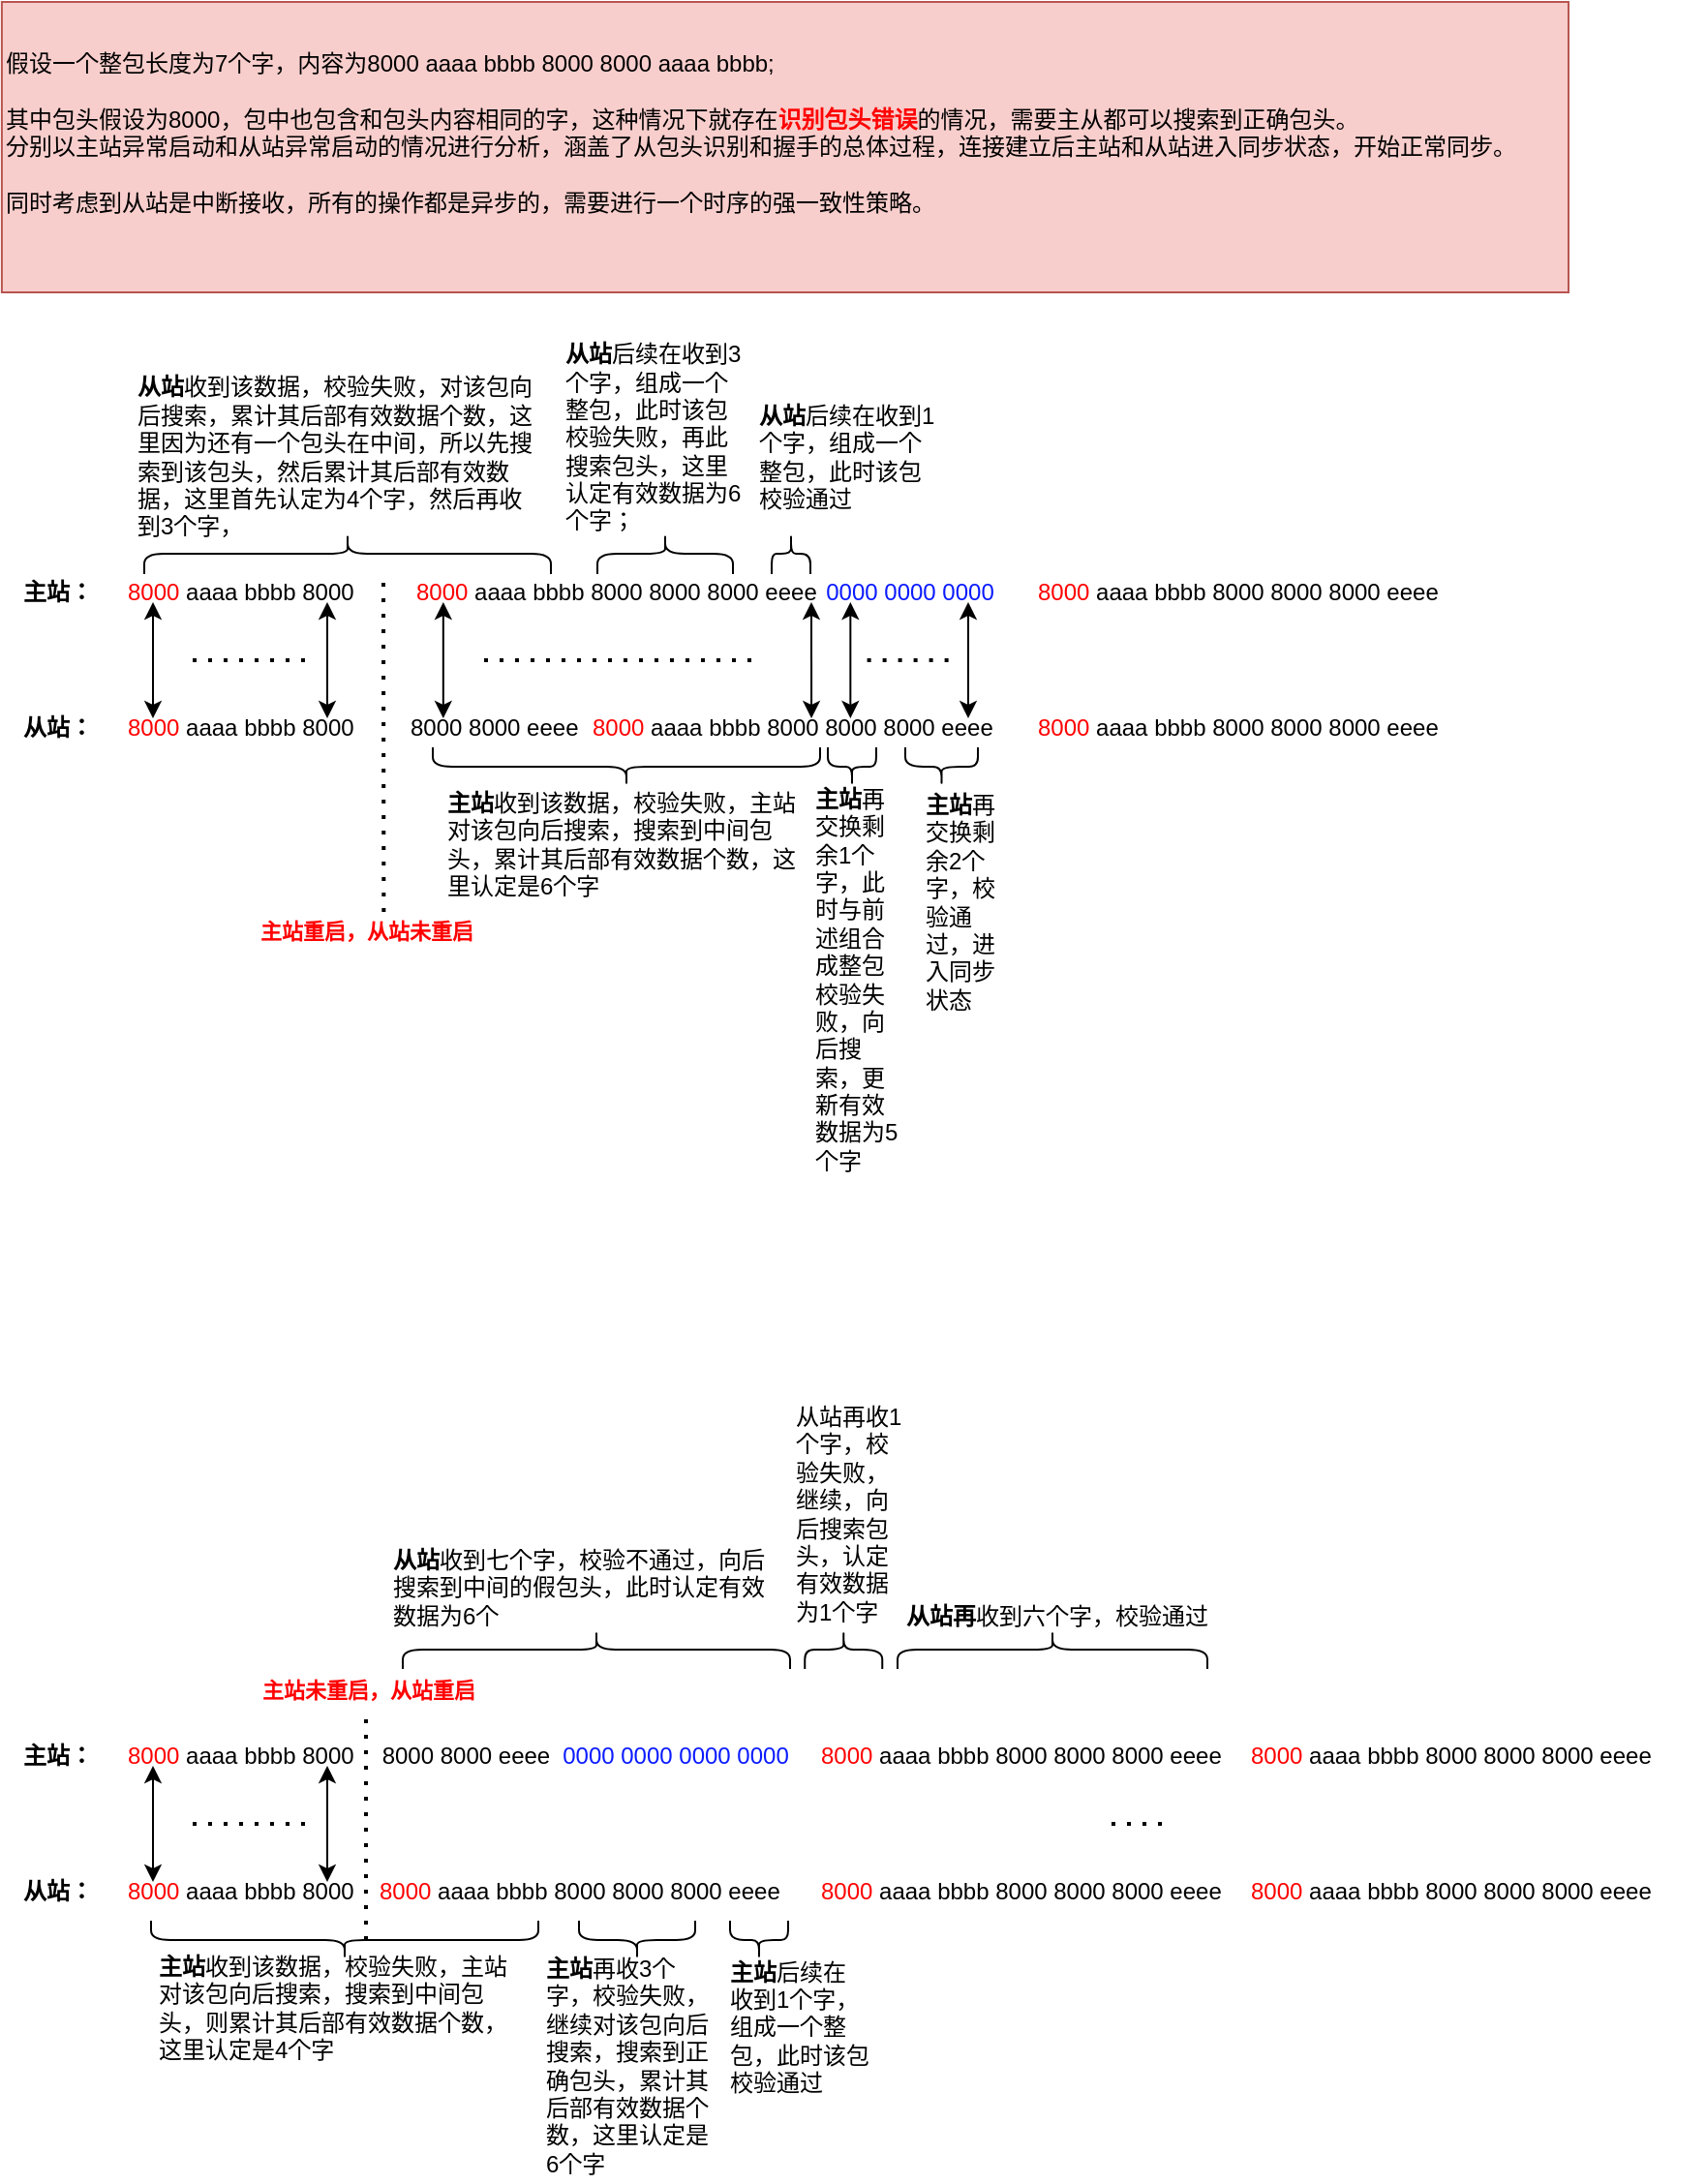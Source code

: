 <mxfile version="24.4.7" type="github">
  <diagram name="第 1 页" id="r7JxcP4SL_vGcXnUMuKB">
    <mxGraphModel dx="659" dy="1569" grid="1" gridSize="10" guides="1" tooltips="1" connect="1" arrows="1" fold="1" page="1" pageScale="1" pageWidth="827" pageHeight="1169" math="0" shadow="0">
      <root>
        <mxCell id="0" />
        <mxCell id="1" parent="0" />
        <mxCell id="kQQk8XXsAN1Bgewj3zPt-40" value="&lt;font color=&quot;#ff0000&quot;&gt;8000&lt;/font&gt; aaaa bbbb 8000 8000 8000 eeee" style="text;strokeColor=none;fillColor=none;align=left;verticalAlign=middle;spacingLeft=4;spacingRight=4;overflow=hidden;points=[[0,0.5],[1,0.5]];portConstraint=eastwest;rotatable=0;whiteSpace=wrap;html=1;" parent="1" vertex="1">
          <mxGeometry x="209" y="220" width="240" height="30" as="geometry" />
        </mxCell>
        <mxCell id="kQQk8XXsAN1Bgewj3zPt-41" value="&lt;font color=&quot;#ff0000&quot;&gt;8000&lt;/font&gt; aaaa bbbb 8000 8000 8000 eeee" style="text;strokeColor=none;fillColor=none;align=left;verticalAlign=middle;spacingLeft=4;spacingRight=4;overflow=hidden;points=[[0,0.5],[1,0.5]];portConstraint=eastwest;rotatable=0;whiteSpace=wrap;html=1;" parent="1" vertex="1">
          <mxGeometry x="530" y="220" width="240" height="30" as="geometry" />
        </mxCell>
        <mxCell id="kQQk8XXsAN1Bgewj3zPt-42" value="&lt;b&gt;主站：&lt;/b&gt;" style="text;html=1;strokeColor=none;fillColor=none;align=center;verticalAlign=middle;whiteSpace=wrap;rounded=0;" parent="1" vertex="1">
          <mxGeometry y="220" width="60" height="30" as="geometry" />
        </mxCell>
        <mxCell id="kQQk8XXsAN1Bgewj3zPt-43" value="8000 8000 eeee" style="text;strokeColor=none;fillColor=none;align=left;verticalAlign=middle;spacingLeft=4;spacingRight=4;overflow=hidden;points=[[0,0.5],[1,0.5]];portConstraint=eastwest;rotatable=0;whiteSpace=wrap;html=1;" parent="1" vertex="1">
          <mxGeometry x="205.63" y="290" width="240" height="30" as="geometry" />
        </mxCell>
        <mxCell id="kQQk8XXsAN1Bgewj3zPt-44" value="&lt;font color=&quot;#ff0303&quot;&gt;8000&lt;/font&gt; aaaa bbbb 8000 8000 8000 eeee" style="text;strokeColor=none;fillColor=none;align=left;verticalAlign=middle;spacingLeft=4;spacingRight=4;overflow=hidden;points=[[0,0.5],[1,0.5]];portConstraint=eastwest;rotatable=0;whiteSpace=wrap;html=1;" parent="1" vertex="1">
          <mxGeometry x="300" y="290" width="240" height="30" as="geometry" />
        </mxCell>
        <mxCell id="kQQk8XXsAN1Bgewj3zPt-45" value="&lt;font color=&quot;#ff0000&quot;&gt;8000&lt;/font&gt; aaaa bbbb 8000 8000 8000 eeee" style="text;strokeColor=none;fillColor=none;align=left;verticalAlign=middle;spacingLeft=4;spacingRight=4;overflow=hidden;points=[[0,0.5],[1,0.5]];portConstraint=eastwest;rotatable=0;whiteSpace=wrap;html=1;" parent="1" vertex="1">
          <mxGeometry x="530" y="290" width="240" height="30" as="geometry" />
        </mxCell>
        <mxCell id="kQQk8XXsAN1Bgewj3zPt-46" value="&lt;b&gt;从站：&lt;/b&gt;" style="text;html=1;strokeColor=none;fillColor=none;align=center;verticalAlign=middle;whiteSpace=wrap;rounded=0;" parent="1" vertex="1">
          <mxGeometry y="290" width="60" height="30" as="geometry" />
        </mxCell>
        <mxCell id="kQQk8XXsAN1Bgewj3zPt-47" value="" style="endArrow=classic;html=1;rounded=0;entryX=0.097;entryY=0.333;entryDx=0;entryDy=0;entryPerimeter=0;exitX=0.083;exitY=0.667;exitDx=0;exitDy=0;exitPerimeter=0;startArrow=classic;startFill=1;" parent="1" source="kQQk8XXsAN1Bgewj3zPt-40" target="kQQk8XXsAN1Bgewj3zPt-43" edge="1">
          <mxGeometry width="50" height="50" relative="1" as="geometry">
            <mxPoint x="239" y="240" as="sourcePoint" />
            <mxPoint x="358.92" y="299.99" as="targetPoint" />
          </mxGeometry>
        </mxCell>
        <mxCell id="kQQk8XXsAN1Bgewj3zPt-48" value="" style="endArrow=classic;html=1;rounded=0;entryX=0.496;entryY=0.333;entryDx=0;entryDy=0;entryPerimeter=0;exitX=0.083;exitY=0.667;exitDx=0;exitDy=0;exitPerimeter=0;startArrow=classic;startFill=1;" parent="1" target="kQQk8XXsAN1Bgewj3zPt-44" edge="1">
          <mxGeometry width="50" height="50" relative="1" as="geometry">
            <mxPoint x="419" y="240" as="sourcePoint" />
            <mxPoint x="539" y="300" as="targetPoint" />
          </mxGeometry>
        </mxCell>
        <mxCell id="kQQk8XXsAN1Bgewj3zPt-49" value="" style="endArrow=none;dashed=1;html=1;dashPattern=1 3;strokeWidth=2;rounded=0;" parent="1" edge="1">
          <mxGeometry width="50" height="50" relative="1" as="geometry">
            <mxPoint x="250" y="270" as="sourcePoint" />
            <mxPoint x="390" y="270" as="targetPoint" />
          </mxGeometry>
        </mxCell>
        <mxCell id="kQQk8XXsAN1Bgewj3zPt-50" value="" style="shape=curlyBracket;whiteSpace=wrap;html=1;rounded=1;labelPosition=left;verticalLabelPosition=middle;align=right;verticalAlign=middle;rotation=-90;" parent="1" vertex="1">
          <mxGeometry x="313.5" y="225" width="20" height="200" as="geometry" />
        </mxCell>
        <mxCell id="kQQk8XXsAN1Bgewj3zPt-51" value="&lt;b&gt;主站&lt;/b&gt;收到该数据，校验失败，主站对该包向后搜索，搜索到中间包头，累计其后部有效数据个数，这里认定是6个字" style="text;html=1;strokeColor=none;fillColor=none;align=left;verticalAlign=middle;whiteSpace=wrap;rounded=0;" parent="1" vertex="1">
          <mxGeometry x="228.5" y="335" width="190" height="60" as="geometry" />
        </mxCell>
        <mxCell id="kQQk8XXsAN1Bgewj3zPt-52" value="&lt;font color=&quot;#0a1bff&quot;&gt;0000 0000 0000&lt;/font&gt;" style="text;html=1;strokeColor=none;fillColor=none;align=center;verticalAlign=middle;whiteSpace=wrap;rounded=0;" parent="1" vertex="1">
          <mxGeometry x="410" y="220" width="120" height="30" as="geometry" />
        </mxCell>
        <mxCell id="kQQk8XXsAN1Bgewj3zPt-54" value="" style="endArrow=classic;startArrow=classic;html=1;rounded=0;exitX=0.583;exitY=0.333;exitDx=0;exitDy=0;exitPerimeter=0;entryX=0.292;entryY=0.667;entryDx=0;entryDy=0;entryPerimeter=0;" parent="1" edge="1">
          <mxGeometry width="50" height="50" relative="1" as="geometry">
            <mxPoint x="439.17" y="300" as="sourcePoint" />
            <mxPoint x="439.17" y="240" as="targetPoint" />
          </mxGeometry>
        </mxCell>
        <mxCell id="kQQk8XXsAN1Bgewj3zPt-55" value="" style="shape=curlyBracket;whiteSpace=wrap;html=1;rounded=1;labelPosition=left;verticalLabelPosition=middle;align=right;verticalAlign=middle;rotation=-90;size=0.5;" parent="1" vertex="1">
          <mxGeometry x="430" y="312.5" width="20" height="25" as="geometry" />
        </mxCell>
        <mxCell id="kQQk8XXsAN1Bgewj3zPt-56" value="&lt;b&gt;主站&lt;/b&gt;再交换剩余1个字，此时与前述组合成整包校验失败，向后搜索，更新有效数据为5个字" style="text;html=1;strokeColor=none;fillColor=none;align=left;verticalAlign=middle;whiteSpace=wrap;rounded=0;" parent="1" vertex="1">
          <mxGeometry x="419" y="335" width="47.12" height="200" as="geometry" />
        </mxCell>
        <mxCell id="kQQk8XXsAN1Bgewj3zPt-57" value="&lt;font color=&quot;#ff0000&quot;&gt;8000&lt;/font&gt; aaaa bbbb 8000" style="text;strokeColor=none;fillColor=none;align=left;verticalAlign=middle;spacingLeft=4;spacingRight=4;overflow=hidden;points=[[0,0.5],[1,0.5]];portConstraint=eastwest;rotatable=0;whiteSpace=wrap;html=1;" parent="1" vertex="1">
          <mxGeometry x="60" y="290" width="139" height="30" as="geometry" />
        </mxCell>
        <mxCell id="kQQk8XXsAN1Bgewj3zPt-58" value="&lt;font color=&quot;#ff0000&quot;&gt;8000&lt;/font&gt; aaaa bbbb 8000&amp;nbsp;" style="text;strokeColor=none;fillColor=none;align=left;verticalAlign=middle;spacingLeft=4;spacingRight=4;overflow=hidden;points=[[0,0.5],[1,0.5]];portConstraint=eastwest;rotatable=0;whiteSpace=wrap;html=1;" parent="1" vertex="1">
          <mxGeometry x="60" y="220" width="139" height="30" as="geometry" />
        </mxCell>
        <mxCell id="kQQk8XXsAN1Bgewj3zPt-59" value="" style="endArrow=none;dashed=1;html=1;dashPattern=1 3;strokeWidth=2;rounded=0;" parent="1" edge="1">
          <mxGeometry width="50" height="50" relative="1" as="geometry">
            <mxPoint x="198.17" y="400" as="sourcePoint" />
            <mxPoint x="198" y="230" as="targetPoint" />
          </mxGeometry>
        </mxCell>
        <mxCell id="kQQk8XXsAN1Bgewj3zPt-60" value="&lt;b&gt;&lt;font color=&quot;#ff0000&quot;&gt;主站重启，从站未重启&lt;/font&gt;&lt;/b&gt;" style="edgeLabel;html=1;align=center;verticalAlign=middle;resizable=0;points=[];" parent="kQQk8XXsAN1Bgewj3zPt-59" vertex="1" connectable="0">
          <mxGeometry x="0.877" y="3" relative="1" as="geometry">
            <mxPoint x="-6" y="169" as="offset" />
          </mxGeometry>
        </mxCell>
        <mxCell id="kQQk8XXsAN1Bgewj3zPt-61" value="" style="endArrow=classic;startArrow=classic;html=1;rounded=0;exitX=0.583;exitY=0.333;exitDx=0;exitDy=0;exitPerimeter=0;entryX=0.292;entryY=0.667;entryDx=0;entryDy=0;entryPerimeter=0;" parent="1" edge="1">
          <mxGeometry width="50" height="50" relative="1" as="geometry">
            <mxPoint x="79" y="300" as="sourcePoint" />
            <mxPoint x="79" y="240" as="targetPoint" />
          </mxGeometry>
        </mxCell>
        <mxCell id="kQQk8XXsAN1Bgewj3zPt-62" value="" style="endArrow=classic;startArrow=classic;html=1;rounded=0;exitX=0.583;exitY=0.333;exitDx=0;exitDy=0;exitPerimeter=0;entryX=0.292;entryY=0.667;entryDx=0;entryDy=0;entryPerimeter=0;" parent="1" edge="1">
          <mxGeometry width="50" height="50" relative="1" as="geometry">
            <mxPoint x="169" y="300" as="sourcePoint" />
            <mxPoint x="169" y="240" as="targetPoint" />
          </mxGeometry>
        </mxCell>
        <mxCell id="kQQk8XXsAN1Bgewj3zPt-63" value="" style="shape=curlyBracket;whiteSpace=wrap;html=1;rounded=1;labelPosition=left;verticalLabelPosition=middle;align=right;verticalAlign=middle;rotation=90;" parent="1" vertex="1">
          <mxGeometry x="169" y="110" width="21" height="210" as="geometry" />
        </mxCell>
        <mxCell id="kQQk8XXsAN1Bgewj3zPt-64" value="&lt;b&gt;从站&lt;/b&gt;收到该数据，校验失败，对该包向后搜索，累计其后部有效数据个数，这里因为还有一个包头在中间，所以先搜索到该包头，然后累计其后部有效数据，这里首先认定为4个字，然后再收到3个字，" style="text;html=1;strokeColor=none;fillColor=none;align=left;verticalAlign=middle;whiteSpace=wrap;rounded=0;" parent="1" vertex="1">
          <mxGeometry x="69.25" y="135" width="210.5" height="60" as="geometry" />
        </mxCell>
        <mxCell id="kQQk8XXsAN1Bgewj3zPt-65" value="" style="shape=curlyBracket;whiteSpace=wrap;html=1;rounded=1;labelPosition=left;verticalLabelPosition=middle;align=right;verticalAlign=middle;rotation=90;" parent="1" vertex="1">
          <mxGeometry x="333" y="180" width="21" height="70" as="geometry" />
        </mxCell>
        <mxCell id="kQQk8XXsAN1Bgewj3zPt-69" value="&lt;b&gt;从站&lt;/b&gt;后续在收到3个字，组成一个整包，此时该包校验失败，再此搜索包头，这里认定有效数据为6个字；" style="text;html=1;strokeColor=none;fillColor=none;align=left;verticalAlign=middle;whiteSpace=wrap;rounded=0;" parent="1" vertex="1">
          <mxGeometry x="290" y="110" width="94" height="90" as="geometry" />
        </mxCell>
        <mxCell id="kQQk8XXsAN1Bgewj3zPt-71" value="" style="shape=curlyBracket;whiteSpace=wrap;html=1;rounded=1;labelPosition=left;verticalLabelPosition=middle;align=right;verticalAlign=middle;rotation=90;" parent="1" vertex="1">
          <mxGeometry x="398" y="205" width="21" height="20" as="geometry" />
        </mxCell>
        <mxCell id="kQQk8XXsAN1Bgewj3zPt-72" value="&lt;b&gt;从站&lt;/b&gt;后续在收到1个字，组成一个整包，此时该包校验通过" style="text;html=1;strokeColor=none;fillColor=none;align=left;verticalAlign=middle;whiteSpace=wrap;rounded=0;" parent="1" vertex="1">
          <mxGeometry x="390" y="120" width="94" height="90" as="geometry" />
        </mxCell>
        <mxCell id="kQQk8XXsAN1Bgewj3zPt-78" value="" style="endArrow=none;dashed=1;html=1;dashPattern=1 3;strokeWidth=2;rounded=0;" parent="1" edge="1">
          <mxGeometry width="50" height="50" relative="1" as="geometry">
            <mxPoint x="99.5" y="270" as="sourcePoint" />
            <mxPoint x="159.5" y="270" as="targetPoint" />
          </mxGeometry>
        </mxCell>
        <mxCell id="kQQk8XXsAN1Bgewj3zPt-141" value="&lt;font color=&quot;#ff0000&quot;&gt;8000&lt;/font&gt; aaaa bbbb 8000 8000 8000 eeee" style="text;strokeColor=none;fillColor=none;align=left;verticalAlign=middle;spacingLeft=4;spacingRight=4;overflow=hidden;points=[[0,0.5],[1,0.5]];portConstraint=eastwest;rotatable=0;whiteSpace=wrap;html=1;" parent="1" vertex="1">
          <mxGeometry x="190" y="891" width="240" height="30" as="geometry" />
        </mxCell>
        <mxCell id="kQQk8XXsAN1Bgewj3zPt-143" value="&lt;b&gt;主站：&lt;/b&gt;" style="text;html=1;strokeColor=none;fillColor=none;align=center;verticalAlign=middle;whiteSpace=wrap;rounded=0;" parent="1" vertex="1">
          <mxGeometry y="821" width="60" height="30" as="geometry" />
        </mxCell>
        <mxCell id="kQQk8XXsAN1Bgewj3zPt-144" value="&amp;nbsp;8000 8000 eeee" style="text;strokeColor=none;fillColor=none;align=left;verticalAlign=middle;spacingLeft=4;spacingRight=4;overflow=hidden;points=[[0,0.5],[1,0.5]];portConstraint=eastwest;rotatable=0;whiteSpace=wrap;html=1;" parent="1" vertex="1">
          <mxGeometry x="188" y="821" width="240" height="30" as="geometry" />
        </mxCell>
        <mxCell id="kQQk8XXsAN1Bgewj3zPt-145" value="&lt;font color=&quot;#ff0303&quot;&gt;8000&lt;/font&gt; aaaa bbbb 8000 8000 8000 eeee" style="text;strokeColor=none;fillColor=none;align=left;verticalAlign=middle;spacingLeft=4;spacingRight=4;overflow=hidden;points=[[0,0.5],[1,0.5]];portConstraint=eastwest;rotatable=0;whiteSpace=wrap;html=1;" parent="1" vertex="1">
          <mxGeometry x="418" y="891" width="240" height="30" as="geometry" />
        </mxCell>
        <mxCell id="kQQk8XXsAN1Bgewj3zPt-147" value="&lt;b&gt;从站：&lt;/b&gt;" style="text;html=1;strokeColor=none;fillColor=none;align=center;verticalAlign=middle;whiteSpace=wrap;rounded=0;" parent="1" vertex="1">
          <mxGeometry y="891" width="60" height="30" as="geometry" />
        </mxCell>
        <mxCell id="kQQk8XXsAN1Bgewj3zPt-158" value="&lt;font color=&quot;#ff0000&quot;&gt;8000&lt;/font&gt; aaaa bbbb 8000" style="text;strokeColor=none;fillColor=none;align=left;verticalAlign=middle;spacingLeft=4;spacingRight=4;overflow=hidden;points=[[0,0.5],[1,0.5]];portConstraint=eastwest;rotatable=0;whiteSpace=wrap;html=1;" parent="1" vertex="1">
          <mxGeometry x="60" y="891" width="139" height="30" as="geometry" />
        </mxCell>
        <mxCell id="kQQk8XXsAN1Bgewj3zPt-159" value="&lt;font color=&quot;#ff0000&quot;&gt;8000&lt;/font&gt; aaaa bbbb 8000&amp;nbsp;" style="text;strokeColor=none;fillColor=none;align=left;verticalAlign=middle;spacingLeft=4;spacingRight=4;overflow=hidden;points=[[0,0.5],[1,0.5]];portConstraint=eastwest;rotatable=0;whiteSpace=wrap;html=1;" parent="1" vertex="1">
          <mxGeometry x="60" y="821" width="139" height="30" as="geometry" />
        </mxCell>
        <mxCell id="kQQk8XXsAN1Bgewj3zPt-160" value="" style="endArrow=none;dashed=1;html=1;dashPattern=1 3;strokeWidth=2;rounded=0;" parent="1" edge="1">
          <mxGeometry width="50" height="50" relative="1" as="geometry">
            <mxPoint x="189" y="931" as="sourcePoint" />
            <mxPoint x="189" y="811" as="targetPoint" />
          </mxGeometry>
        </mxCell>
        <mxCell id="kQQk8XXsAN1Bgewj3zPt-161" value="&lt;b&gt;&lt;font color=&quot;#ff0000&quot;&gt;主站未重启，从站重启&lt;/font&gt;&lt;/b&gt;" style="edgeLabel;html=1;align=center;verticalAlign=middle;resizable=0;points=[];" parent="kQQk8XXsAN1Bgewj3zPt-160" vertex="1" connectable="0">
          <mxGeometry x="0.877" y="3" relative="1" as="geometry">
            <mxPoint x="4" y="-17" as="offset" />
          </mxGeometry>
        </mxCell>
        <mxCell id="kQQk8XXsAN1Bgewj3zPt-162" value="" style="endArrow=classic;startArrow=classic;html=1;rounded=0;exitX=0.583;exitY=0.333;exitDx=0;exitDy=0;exitPerimeter=0;entryX=0.292;entryY=0.667;entryDx=0;entryDy=0;entryPerimeter=0;" parent="1" edge="1">
          <mxGeometry width="50" height="50" relative="1" as="geometry">
            <mxPoint x="79" y="901" as="sourcePoint" />
            <mxPoint x="79" y="841" as="targetPoint" />
          </mxGeometry>
        </mxCell>
        <mxCell id="kQQk8XXsAN1Bgewj3zPt-163" value="" style="endArrow=classic;startArrow=classic;html=1;rounded=0;exitX=0.583;exitY=0.333;exitDx=0;exitDy=0;exitPerimeter=0;entryX=0.292;entryY=0.667;entryDx=0;entryDy=0;entryPerimeter=0;" parent="1" edge="1">
          <mxGeometry width="50" height="50" relative="1" as="geometry">
            <mxPoint x="169" y="901" as="sourcePoint" />
            <mxPoint x="169" y="841" as="targetPoint" />
          </mxGeometry>
        </mxCell>
        <mxCell id="kQQk8XXsAN1Bgewj3zPt-170" value="" style="endArrow=none;dashed=1;html=1;dashPattern=1 3;strokeWidth=2;rounded=0;" parent="1" edge="1">
          <mxGeometry width="50" height="50" relative="1" as="geometry">
            <mxPoint x="574" y="871" as="sourcePoint" />
            <mxPoint x="604" y="871" as="targetPoint" />
          </mxGeometry>
        </mxCell>
        <mxCell id="kQQk8XXsAN1Bgewj3zPt-171" value="" style="endArrow=none;dashed=1;html=1;dashPattern=1 3;strokeWidth=2;rounded=0;" parent="1" edge="1">
          <mxGeometry width="50" height="50" relative="1" as="geometry">
            <mxPoint x="99.5" y="871" as="sourcePoint" />
            <mxPoint x="159.5" y="871" as="targetPoint" />
          </mxGeometry>
        </mxCell>
        <mxCell id="kQQk8XXsAN1Bgewj3zPt-172" value="" style="shape=curlyBracket;whiteSpace=wrap;html=1;rounded=1;labelPosition=left;verticalLabelPosition=middle;align=right;verticalAlign=middle;rotation=-90;" parent="1" vertex="1">
          <mxGeometry x="168" y="831" width="20" height="200" as="geometry" />
        </mxCell>
        <mxCell id="kQQk8XXsAN1Bgewj3zPt-173" value="&lt;b&gt;主站&lt;/b&gt;收到该数据，校验失败，主站对该包向后搜索，搜索到中间包头，则累计其后部有效数据个数，这里认定是4个字" style="text;html=1;strokeColor=none;fillColor=none;align=left;verticalAlign=middle;whiteSpace=wrap;rounded=0;" parent="1" vertex="1">
          <mxGeometry x="79.5" y="936" width="190" height="60" as="geometry" />
        </mxCell>
        <mxCell id="kQQk8XXsAN1Bgewj3zPt-174" value="" style="shape=curlyBracket;whiteSpace=wrap;html=1;rounded=1;labelPosition=left;verticalLabelPosition=middle;align=right;verticalAlign=middle;rotation=-90;" parent="1" vertex="1">
          <mxGeometry x="319" y="901" width="20" height="60" as="geometry" />
        </mxCell>
        <mxCell id="kQQk8XXsAN1Bgewj3zPt-175" value="&lt;b&gt;主站&lt;/b&gt;再收3个字，校验失败，继续对该包向后搜索，搜索到正确包头，累计其后部有效数据个数，这里认定是6个字" style="text;html=1;strokeColor=none;fillColor=none;align=left;verticalAlign=middle;whiteSpace=wrap;rounded=0;" parent="1" vertex="1">
          <mxGeometry x="279.5" y="936" width="90.25" height="120" as="geometry" />
        </mxCell>
        <mxCell id="kQQk8XXsAN1Bgewj3zPt-176" value="&lt;b&gt;主站&lt;/b&gt;后续在收到1个字，组成一个整包，此时该包校验通过" style="text;html=1;strokeColor=none;fillColor=none;align=left;verticalAlign=middle;whiteSpace=wrap;rounded=0;" parent="1" vertex="1">
          <mxGeometry x="375" y="931" width="74" height="90" as="geometry" />
        </mxCell>
        <mxCell id="kQQk8XXsAN1Bgewj3zPt-177" value="" style="shape=curlyBracket;whiteSpace=wrap;html=1;rounded=1;labelPosition=left;verticalLabelPosition=middle;align=right;verticalAlign=middle;rotation=-90;" parent="1" vertex="1">
          <mxGeometry x="382" y="916" width="20" height="30" as="geometry" />
        </mxCell>
        <mxCell id="kQQk8XXsAN1Bgewj3zPt-179" value="&lt;font color=&quot;#ff0303&quot;&gt;8000&lt;/font&gt; aaaa bbbb 8000 8000 8000 eeee" style="text;strokeColor=none;fillColor=none;align=left;verticalAlign=middle;spacingLeft=4;spacingRight=4;overflow=hidden;points=[[0,0.5],[1,0.5]];portConstraint=eastwest;rotatable=0;whiteSpace=wrap;html=1;" parent="1" vertex="1">
          <mxGeometry x="417.5" y="821" width="240" height="30" as="geometry" />
        </mxCell>
        <mxCell id="kQQk8XXsAN1Bgewj3zPt-182" value="" style="endArrow=classic;startArrow=classic;html=1;rounded=0;exitX=0.583;exitY=0.333;exitDx=0;exitDy=0;exitPerimeter=0;entryX=0.292;entryY=0.667;entryDx=0;entryDy=0;entryPerimeter=0;" parent="1" edge="1">
          <mxGeometry width="50" height="50" relative="1" as="geometry">
            <mxPoint x="500.0" y="300" as="sourcePoint" />
            <mxPoint x="500.0" y="240" as="targetPoint" />
          </mxGeometry>
        </mxCell>
        <mxCell id="kQQk8XXsAN1Bgewj3zPt-183" value="" style="endArrow=none;dashed=1;html=1;dashPattern=1 3;strokeWidth=2;rounded=0;" parent="1" edge="1">
          <mxGeometry width="50" height="50" relative="1" as="geometry">
            <mxPoint x="447.81" y="270" as="sourcePoint" />
            <mxPoint x="492.18" y="270" as="targetPoint" />
          </mxGeometry>
        </mxCell>
        <mxCell id="kQQk8XXsAN1Bgewj3zPt-184" value="0000 0000 0000 0000" style="text;html=1;strokeColor=none;fillColor=none;align=center;verticalAlign=middle;whiteSpace=wrap;rounded=0;fontColor=#0A1BFF;" parent="1" vertex="1">
          <mxGeometry x="289" y="821" width="120" height="30" as="geometry" />
        </mxCell>
        <mxCell id="kQQk8XXsAN1Bgewj3zPt-187" value="" style="shape=curlyBracket;whiteSpace=wrap;html=1;rounded=1;labelPosition=left;verticalLabelPosition=middle;align=right;verticalAlign=middle;rotation=-90;size=0.5;" parent="1" vertex="1">
          <mxGeometry x="476.25" y="306.25" width="20" height="37.5" as="geometry" />
        </mxCell>
        <mxCell id="kQQk8XXsAN1Bgewj3zPt-188" value="&lt;b&gt;主站&lt;/b&gt;再交换剩余2个字，校验通过，进入同步状态" style="text;html=1;strokeColor=none;fillColor=none;align=left;verticalAlign=middle;whiteSpace=wrap;rounded=0;" parent="1" vertex="1">
          <mxGeometry x="476.25" y="330" width="47.12" height="130" as="geometry" />
        </mxCell>
        <mxCell id="kQQk8XXsAN1Bgewj3zPt-189" value="" style="shape=curlyBracket;whiteSpace=wrap;html=1;rounded=1;labelPosition=left;verticalLabelPosition=middle;align=right;verticalAlign=middle;rotation=90;" parent="1" vertex="1">
          <mxGeometry x="298" y="681" width="20" height="200" as="geometry" />
        </mxCell>
        <mxCell id="kQQk8XXsAN1Bgewj3zPt-190" value="&lt;b&gt;从站&lt;/b&gt;收到七个字，校验不通过，向后搜索到中间的假包头，此时认定有效数据为6个" style="text;html=1;strokeColor=none;fillColor=none;align=left;verticalAlign=middle;whiteSpace=wrap;rounded=0;" parent="1" vertex="1">
          <mxGeometry x="201" y="726" width="201" height="45" as="geometry" />
        </mxCell>
        <mxCell id="kQQk8XXsAN1Bgewj3zPt-192" value="" style="shape=curlyBracket;whiteSpace=wrap;html=1;rounded=1;labelPosition=left;verticalLabelPosition=middle;align=right;verticalAlign=middle;rotation=90;" parent="1" vertex="1">
          <mxGeometry x="533.5" y="701" width="20" height="160" as="geometry" />
        </mxCell>
        <mxCell id="kQQk8XXsAN1Bgewj3zPt-193" value="&lt;b&gt;从站再&lt;/b&gt;收到六个字，校验通过" style="text;html=1;strokeColor=none;fillColor=none;align=left;verticalAlign=middle;whiteSpace=wrap;rounded=0;" parent="1" vertex="1">
          <mxGeometry x="466.12" y="741" width="201" height="45" as="geometry" />
        </mxCell>
        <mxCell id="kQQk8XXsAN1Bgewj3zPt-194" value="" style="shape=curlyBracket;whiteSpace=wrap;html=1;rounded=1;labelPosition=left;verticalLabelPosition=middle;align=right;verticalAlign=middle;rotation=90;" parent="1" vertex="1">
          <mxGeometry x="425.63" y="761" width="20" height="40" as="geometry" />
        </mxCell>
        <mxCell id="kQQk8XXsAN1Bgewj3zPt-195" value="从站再收1个字，校验失败，继续，向后搜索包头，认定有效数据为1个字" style="text;html=1;strokeColor=none;fillColor=none;align=left;verticalAlign=middle;whiteSpace=wrap;rounded=0;" parent="1" vertex="1">
          <mxGeometry x="409" y="651" width="60" height="120" as="geometry" />
        </mxCell>
        <mxCell id="kQQk8XXsAN1Bgewj3zPt-196" value="&lt;font color=&quot;#ff0000&quot;&gt;8000&lt;/font&gt; aaaa bbbb 8000 8000 8000 eeee" style="text;strokeColor=none;fillColor=none;align=left;verticalAlign=middle;spacingLeft=4;spacingRight=4;overflow=hidden;points=[[0,0.5],[1,0.5]];portConstraint=eastwest;rotatable=0;whiteSpace=wrap;html=1;" parent="1" vertex="1">
          <mxGeometry x="640" y="821" width="240" height="30" as="geometry" />
        </mxCell>
        <mxCell id="kQQk8XXsAN1Bgewj3zPt-197" value="&lt;font color=&quot;#ff0000&quot;&gt;8000&lt;/font&gt; aaaa bbbb 8000 8000 8000 eeee" style="text;strokeColor=none;fillColor=none;align=left;verticalAlign=middle;spacingLeft=4;spacingRight=4;overflow=hidden;points=[[0,0.5],[1,0.5]];portConstraint=eastwest;rotatable=0;whiteSpace=wrap;html=1;" parent="1" vertex="1">
          <mxGeometry x="640" y="891" width="240" height="30" as="geometry" />
        </mxCell>
        <mxCell id="O7VYYiT75411e4ivWeat-1" value="假设一个整包长度为7个字，内容为8000 aaaa bbbb 8000 8000 aaaa bbbb;&lt;div&gt;&lt;br&gt;&lt;div&gt;其中包头假设为8000，包中也包含和包头内容相同的字，这种情况下就存在&lt;font color=&quot;#ff0505&quot;&gt;&lt;b&gt;识别包头错误&lt;/b&gt;&lt;/font&gt;的情况，需要主从都可以搜索到正确包头。&lt;/div&gt;&lt;div&gt;分别以主站异常启动和从站异常启动的情况进行分析，涵盖了从包头识别和握手的总体过程，连接建立后主站和从站进入同步状态，开始正常同步。&lt;/div&gt;&lt;/div&gt;&lt;div&gt;&lt;br&gt;&lt;/div&gt;&lt;div&gt;同时考虑到从站是中断接收，所有的操作都是异步的，需要进行一个时序的强一致性策略。&lt;/div&gt;&lt;div&gt;&lt;br&gt;&lt;/div&gt;" style="text;html=1;align=left;verticalAlign=middle;whiteSpace=wrap;rounded=0;fillColor=#f8cecc;strokeColor=#b85450;" vertex="1" parent="1">
          <mxGeometry x="0.94" y="-70" width="809.06" height="150" as="geometry" />
        </mxCell>
      </root>
    </mxGraphModel>
  </diagram>
</mxfile>
